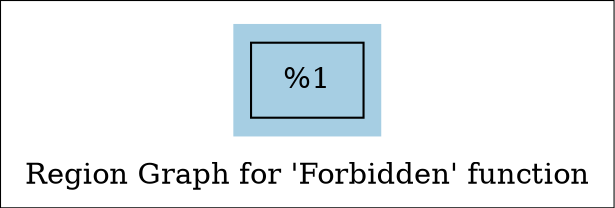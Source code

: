 digraph "Region Graph for 'Forbidden' function" {
	label="Region Graph for 'Forbidden' function";

	Node0xd61e60 [shape=record,label="{%1}"];
	colorscheme = "paired12"
        subgraph cluster_0xdc3700 {
          label = "";
          style = filled;
          color = 1
          Node0xd61e60;
        }
}

